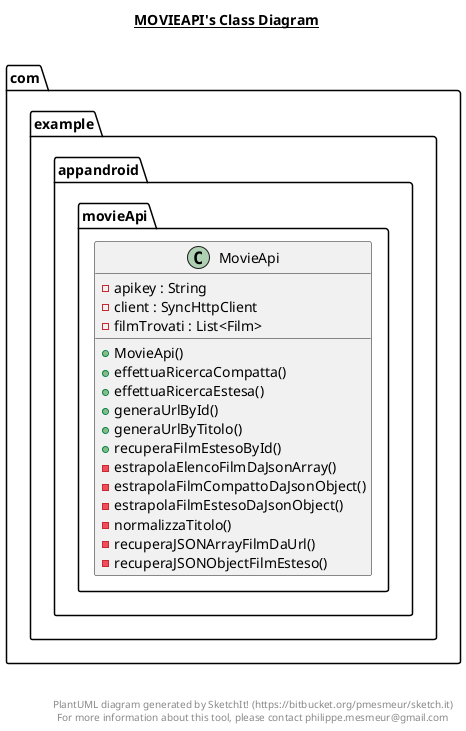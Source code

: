 @startuml

title __MOVIEAPI's Class Diagram__\n

  namespace com.example.appandroid {
    namespace movieApi {
      class com.example.appandroid.movieApi.MovieApi {
          - apikey : String
          - client : SyncHttpClient
          - filmTrovati : List<Film>
          + MovieApi()
          + effettuaRicercaCompatta()
          + effettuaRicercaEstesa()
          + generaUrlById()
          + generaUrlByTitolo()
          + recuperaFilmEstesoById()
          - estrapolaElencoFilmDaJsonArray()
          - estrapolaFilmCompattoDaJsonObject()
          - estrapolaFilmEstesoDaJsonObject()
          - normalizzaTitolo()
          - recuperaJSONArrayFilmDaUrl()
          - recuperaJSONObjectFilmEsteso()
      }
    }
  }
  



right footer


PlantUML diagram generated by SketchIt! (https://bitbucket.org/pmesmeur/sketch.it)
For more information about this tool, please contact philippe.mesmeur@gmail.com
endfooter

@enduml
